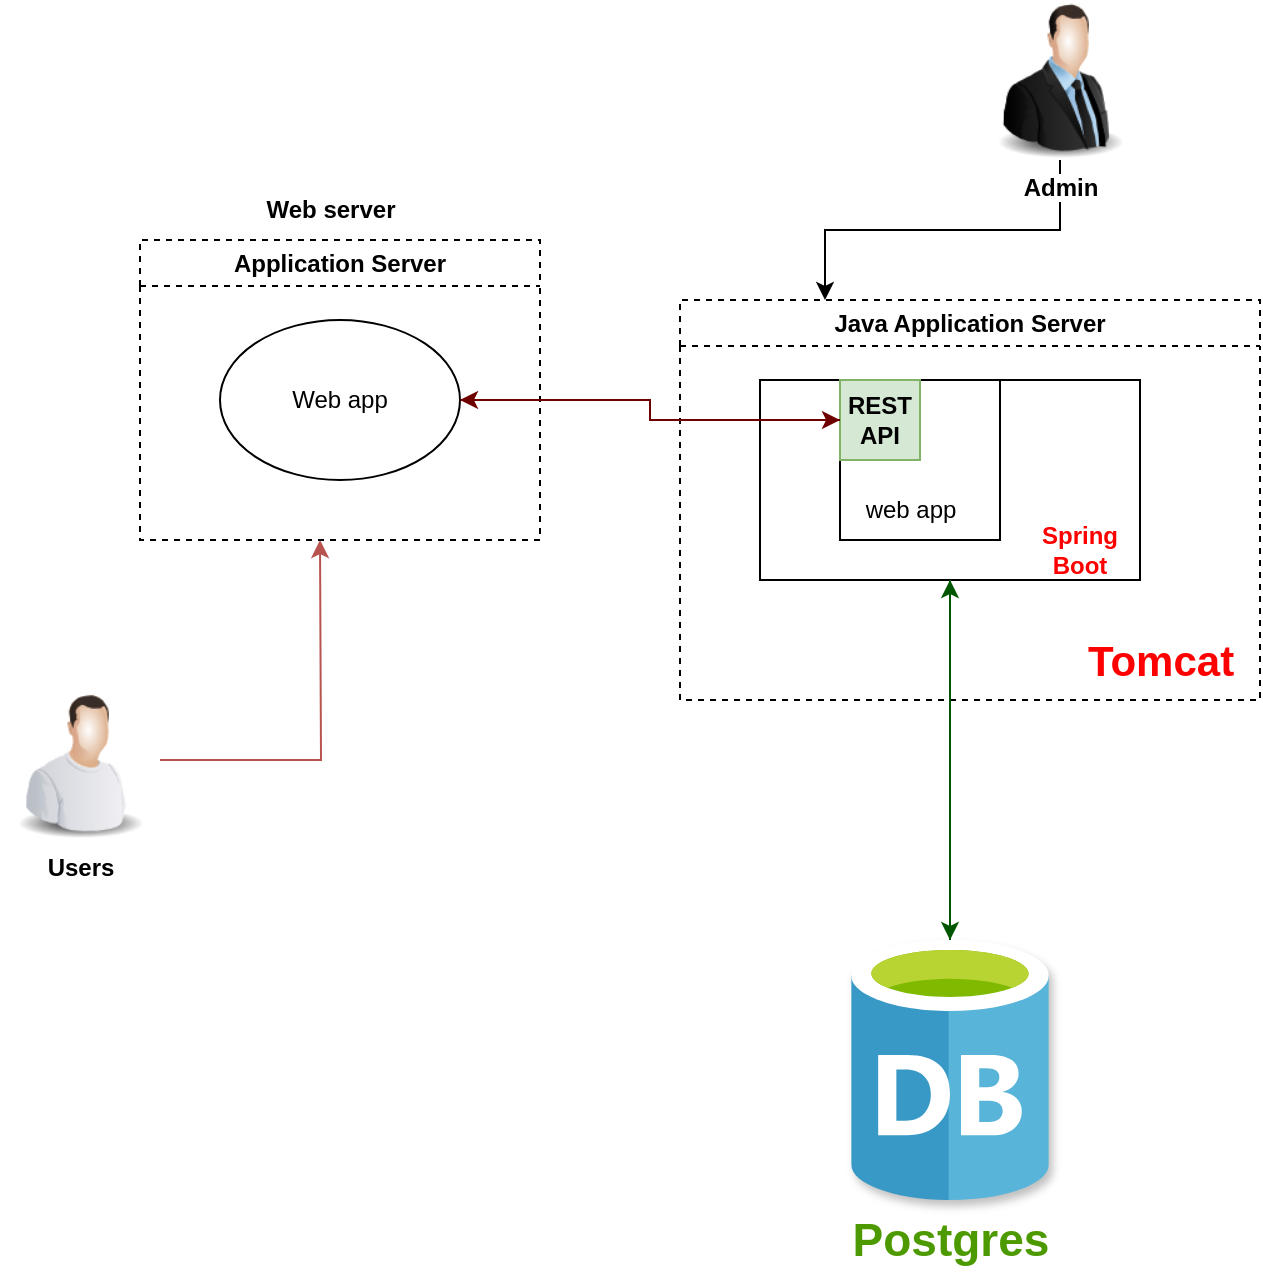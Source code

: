<mxfile version="24.2.5" type="device">
  <diagram name="Σελίδα-1" id="5AAd4tAMXdW6J3tNet0T">
    <mxGraphModel dx="1434" dy="746" grid="1" gridSize="10" guides="1" tooltips="1" connect="1" arrows="1" fold="1" page="1" pageScale="1" pageWidth="827" pageHeight="1169" background="none" math="0" shadow="0">
      <root>
        <mxCell id="0" />
        <mxCell id="1" parent="0" />
        <mxCell id="UKB5lB2VKUxtHrgW19j8-22" style="edgeStyle=orthogonalEdgeStyle;rounded=0;orthogonalLoop=1;jettySize=auto;html=1;entryX=0.25;entryY=0;entryDx=0;entryDy=0;" edge="1" parent="1" source="UKB5lB2VKUxtHrgW19j8-1" target="UKB5lB2VKUxtHrgW19j8-10">
          <mxGeometry relative="1" as="geometry" />
        </mxCell>
        <mxCell id="UKB5lB2VKUxtHrgW19j8-1" value="&lt;b&gt;Admin&lt;/b&gt;" style="image;html=1;image=img/lib/clip_art/people/Suit_Man_128x128.png" vertex="1" parent="1">
          <mxGeometry x="550" y="50" width="80" height="80" as="geometry" />
        </mxCell>
        <mxCell id="UKB5lB2VKUxtHrgW19j8-8" style="edgeStyle=orthogonalEdgeStyle;rounded=0;orthogonalLoop=1;jettySize=auto;html=1;fillColor=#f8cecc;strokeColor=#b85450;" edge="1" parent="1" source="UKB5lB2VKUxtHrgW19j8-2">
          <mxGeometry relative="1" as="geometry">
            <mxPoint x="220" y="320" as="targetPoint" />
          </mxGeometry>
        </mxCell>
        <mxCell id="UKB5lB2VKUxtHrgW19j8-2" value="&lt;b&gt;Users&lt;/b&gt;" style="image;html=1;image=img/lib/clip_art/people/Worker_Man_128x128.png" vertex="1" parent="1">
          <mxGeometry x="60" y="390" width="80" height="80" as="geometry" />
        </mxCell>
        <mxCell id="UKB5lB2VKUxtHrgW19j8-24" style="edgeStyle=orthogonalEdgeStyle;rounded=0;orthogonalLoop=1;jettySize=auto;html=1;fillColor=#008a00;strokeColor=#005700;" edge="1" parent="1" source="UKB5lB2VKUxtHrgW19j8-3" target="UKB5lB2VKUxtHrgW19j8-11">
          <mxGeometry relative="1" as="geometry" />
        </mxCell>
        <mxCell id="UKB5lB2VKUxtHrgW19j8-3" value="" style="image;sketch=0;aspect=fixed;html=1;points=[];align=center;fontSize=12;image=img/lib/mscae/Database_General.svg;imageBackground=none;imageBorder=none;shadow=1;" vertex="1" parent="1">
          <mxGeometry x="485.6" y="520" width="98.8" height="130" as="geometry" />
        </mxCell>
        <mxCell id="UKB5lB2VKUxtHrgW19j8-4" value="Application Server" style="swimlane;whiteSpace=wrap;html=1;dashed=1;" vertex="1" parent="1">
          <mxGeometry x="130" y="170" width="200" height="150" as="geometry" />
        </mxCell>
        <mxCell id="UKB5lB2VKUxtHrgW19j8-5" value="Web app" style="ellipse;whiteSpace=wrap;html=1;" vertex="1" parent="UKB5lB2VKUxtHrgW19j8-4">
          <mxGeometry x="40" y="40" width="120" height="80" as="geometry" />
        </mxCell>
        <mxCell id="UKB5lB2VKUxtHrgW19j8-9" value="&lt;b&gt;Web server&lt;/b&gt;" style="text;html=1;align=center;verticalAlign=middle;resizable=0;points=[];autosize=1;strokeColor=none;fillColor=none;" vertex="1" parent="1">
          <mxGeometry x="180" y="140" width="90" height="30" as="geometry" />
        </mxCell>
        <mxCell id="UKB5lB2VKUxtHrgW19j8-10" value="Java Application Server" style="swimlane;whiteSpace=wrap;html=1;dashed=1;" vertex="1" parent="1">
          <mxGeometry x="400" y="200" width="290" height="200" as="geometry" />
        </mxCell>
        <mxCell id="UKB5lB2VKUxtHrgW19j8-11" value="" style="rounded=0;whiteSpace=wrap;html=1;" vertex="1" parent="UKB5lB2VKUxtHrgW19j8-10">
          <mxGeometry x="40" y="40" width="190" height="100" as="geometry" />
        </mxCell>
        <mxCell id="UKB5lB2VKUxtHrgW19j8-14" value="&lt;div style=&quot;&quot;&gt;&lt;br&gt;&lt;/div&gt;" style="whiteSpace=wrap;html=1;aspect=fixed;align=right;" vertex="1" parent="UKB5lB2VKUxtHrgW19j8-10">
          <mxGeometry x="80" y="40" width="80" height="80" as="geometry" />
        </mxCell>
        <mxCell id="UKB5lB2VKUxtHrgW19j8-16" value="&lt;b&gt;REST API&lt;/b&gt;" style="whiteSpace=wrap;html=1;aspect=fixed;fillColor=#d5e8d4;strokeColor=#82b366;" vertex="1" parent="UKB5lB2VKUxtHrgW19j8-10">
          <mxGeometry x="80" y="40" width="40" height="40" as="geometry" />
        </mxCell>
        <mxCell id="UKB5lB2VKUxtHrgW19j8-17" value="web app" style="text;html=1;align=center;verticalAlign=middle;resizable=0;points=[];autosize=1;strokeColor=none;fillColor=none;" vertex="1" parent="UKB5lB2VKUxtHrgW19j8-10">
          <mxGeometry x="80" y="90" width="70" height="30" as="geometry" />
        </mxCell>
        <mxCell id="UKB5lB2VKUxtHrgW19j8-19" value="&lt;font color=&quot;#ff0000&quot;&gt;&lt;b&gt;Spring Boot&lt;/b&gt;&lt;/font&gt;" style="text;html=1;align=center;verticalAlign=middle;whiteSpace=wrap;rounded=0;" vertex="1" parent="UKB5lB2VKUxtHrgW19j8-10">
          <mxGeometry x="170" y="110" width="60" height="30" as="geometry" />
        </mxCell>
        <mxCell id="UKB5lB2VKUxtHrgW19j8-20" value="&lt;b&gt;&lt;font style=&quot;font-size: 21px;&quot; color=&quot;#ff0000&quot;&gt;Tomcat&lt;/font&gt;&lt;/b&gt;" style="text;html=1;align=center;verticalAlign=middle;resizable=0;points=[];autosize=1;strokeColor=none;fillColor=none;" vertex="1" parent="UKB5lB2VKUxtHrgW19j8-10">
          <mxGeometry x="190" y="160" width="100" height="40" as="geometry" />
        </mxCell>
        <mxCell id="UKB5lB2VKUxtHrgW19j8-23" value="&lt;b&gt;&lt;font color=&quot;#4d9900&quot; style=&quot;font-size: 23px;&quot;&gt;Postgres&lt;/font&gt;&lt;/b&gt;" style="text;html=1;align=center;verticalAlign=middle;resizable=0;points=[];autosize=1;strokeColor=none;fillColor=none;" vertex="1" parent="1">
          <mxGeometry x="475" y="650" width="120" height="40" as="geometry" />
        </mxCell>
        <mxCell id="UKB5lB2VKUxtHrgW19j8-25" style="edgeStyle=orthogonalEdgeStyle;rounded=0;orthogonalLoop=1;jettySize=auto;html=1;fillColor=#a20025;strokeColor=#6F0000;" edge="1" parent="1" source="UKB5lB2VKUxtHrgW19j8-5" target="UKB5lB2VKUxtHrgW19j8-16">
          <mxGeometry relative="1" as="geometry" />
        </mxCell>
        <mxCell id="UKB5lB2VKUxtHrgW19j8-26" style="edgeStyle=orthogonalEdgeStyle;rounded=0;orthogonalLoop=1;jettySize=auto;html=1;fillColor=#008a00;strokeColor=#005700;" edge="1" parent="1" source="UKB5lB2VKUxtHrgW19j8-11" target="UKB5lB2VKUxtHrgW19j8-3">
          <mxGeometry relative="1" as="geometry" />
        </mxCell>
        <mxCell id="UKB5lB2VKUxtHrgW19j8-27" style="edgeStyle=orthogonalEdgeStyle;rounded=0;orthogonalLoop=1;jettySize=auto;html=1;fillColor=#a20025;strokeColor=#6F0000;" edge="1" parent="1" source="UKB5lB2VKUxtHrgW19j8-16" target="UKB5lB2VKUxtHrgW19j8-5">
          <mxGeometry relative="1" as="geometry" />
        </mxCell>
      </root>
    </mxGraphModel>
  </diagram>
</mxfile>
